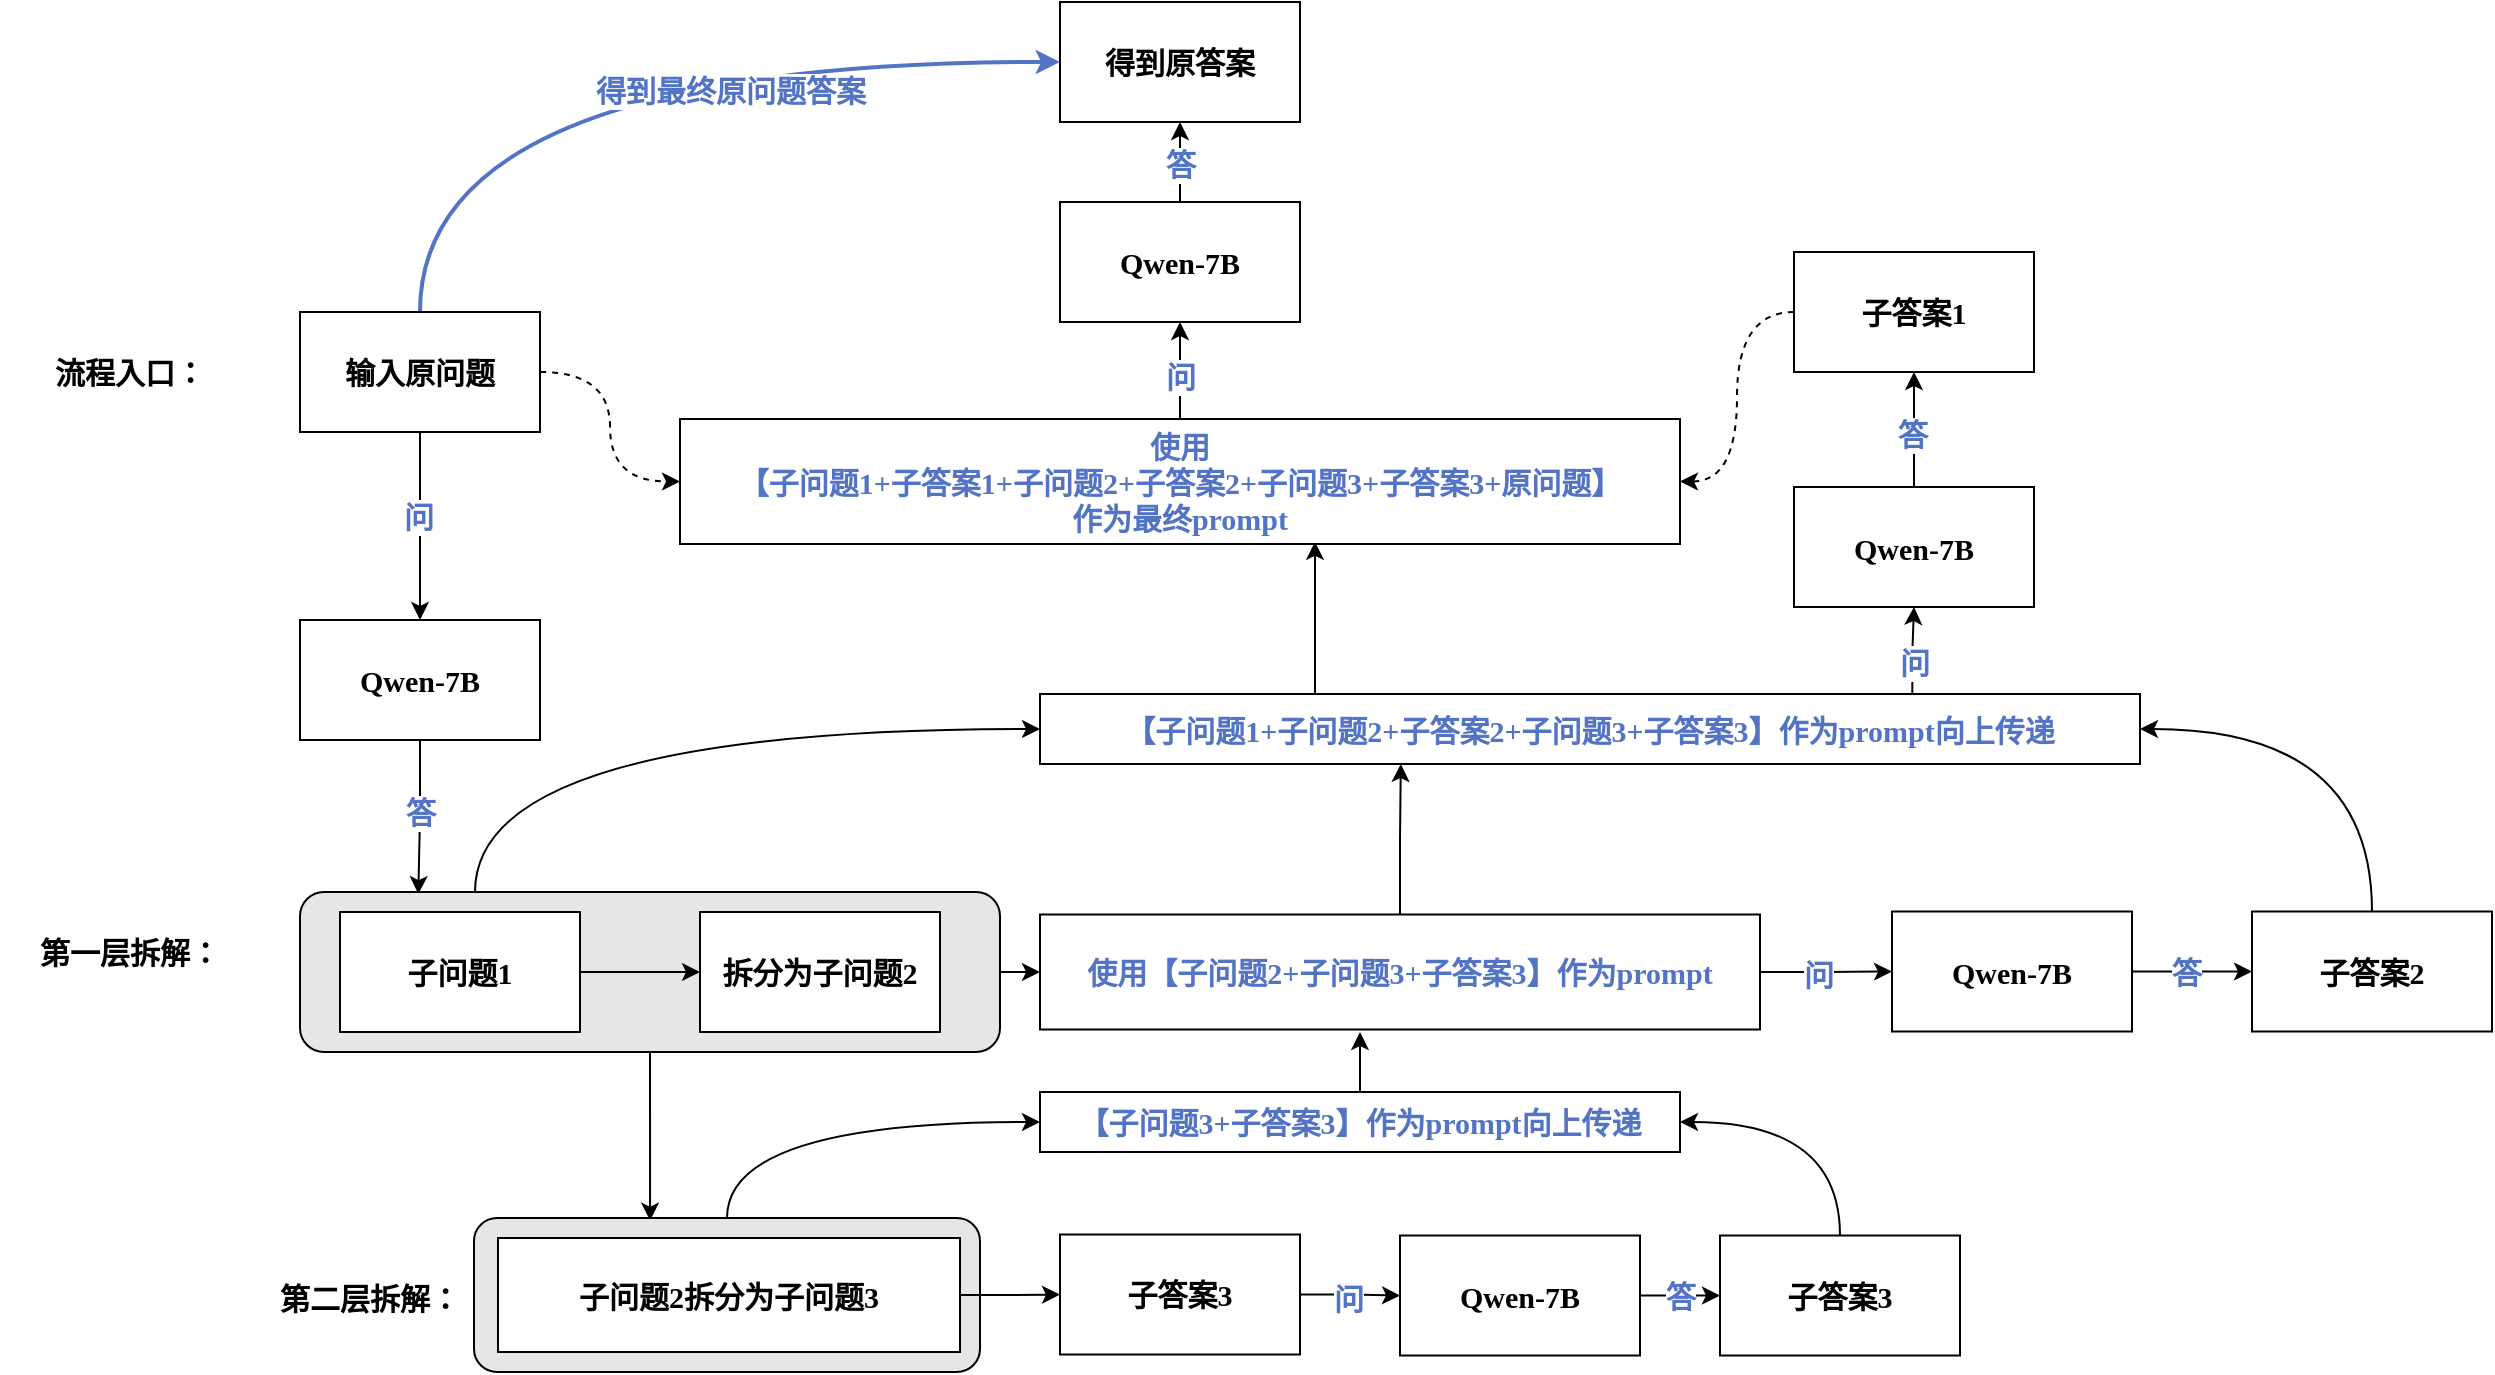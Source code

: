<mxfile version="23.1.1" type="github">
  <diagram name="Page-1" id="c7558073-3199-34d8-9f00-42111426c3f3">
    <mxGraphModel dx="2633" dy="706" grid="1" gridSize="10" guides="1" tooltips="1" connect="1" arrows="1" fold="1" page="1" pageScale="1" pageWidth="826" pageHeight="1169" background="none" math="0" shadow="0">
      <root>
        <mxCell id="0" />
        <mxCell id="1" parent="0" />
        <mxCell id="9e882PETM-GQ6MXl8-cD-100" style="edgeStyle=orthogonalEdgeStyle;rounded=0;orthogonalLoop=1;jettySize=auto;html=1;entryX=0.5;entryY=0;entryDx=0;entryDy=0;fontSize=15;" parent="1" source="9e882PETM-GQ6MXl8-cD-97" target="9e882PETM-GQ6MXl8-cD-99" edge="1">
          <mxGeometry relative="1" as="geometry" />
        </mxCell>
        <mxCell id="9e882PETM-GQ6MXl8-cD-101" value="&lt;font style=&quot;font-size: 15px;&quot;&gt;&lt;b style=&quot;font-size: 15px;&quot;&gt;问&lt;/b&gt;&lt;/font&gt;" style="edgeLabel;html=1;align=center;verticalAlign=middle;resizable=0;points=[];fontSize=15;fontColor=#5374c5;" parent="9e882PETM-GQ6MXl8-cD-100" vertex="1" connectable="0">
          <mxGeometry x="-0.12" y="-1" relative="1" as="geometry">
            <mxPoint as="offset" />
          </mxGeometry>
        </mxCell>
        <mxCell id="9e882PETM-GQ6MXl8-cD-145" style="edgeStyle=orthogonalEdgeStyle;rounded=0;orthogonalLoop=1;jettySize=auto;html=1;exitX=1;exitY=0.5;exitDx=0;exitDy=0;entryX=0;entryY=0.5;entryDx=0;entryDy=0;curved=1;dashed=1;fontSize=15;" parent="1" source="9e882PETM-GQ6MXl8-cD-97" target="9e882PETM-GQ6MXl8-cD-144" edge="1">
          <mxGeometry relative="1" as="geometry" />
        </mxCell>
        <mxCell id="9e882PETM-GQ6MXl8-cD-158" style="edgeStyle=orthogonalEdgeStyle;rounded=0;orthogonalLoop=1;jettySize=auto;html=1;exitX=0.5;exitY=0;exitDx=0;exitDy=0;entryX=0;entryY=0.5;entryDx=0;entryDy=0;curved=1;strokeColor=#5374c5;strokeWidth=2;fontSize=15;" parent="1" source="9e882PETM-GQ6MXl8-cD-97" target="9e882PETM-GQ6MXl8-cD-155" edge="1">
          <mxGeometry relative="1" as="geometry" />
        </mxCell>
        <mxCell id="9e882PETM-GQ6MXl8-cD-159" value="&lt;font style=&quot;font-size: 15px;&quot;&gt;得到最终原问题答案&lt;/font&gt;" style="edgeLabel;html=1;align=center;verticalAlign=middle;resizable=0;points=[];fontSize=15;fontColor=#5374c5;fontFamily=Helvetica;fontStyle=1" parent="9e882PETM-GQ6MXl8-cD-158" vertex="1" connectable="0">
          <mxGeometry x="0.258" y="-14" relative="1" as="geometry">
            <mxPoint as="offset" />
          </mxGeometry>
        </mxCell>
        <mxCell id="9e882PETM-GQ6MXl8-cD-97" value="&lt;font style=&quot;font-size: 15px;&quot;&gt;&lt;span style=&quot;font-size: 15px;&quot;&gt;输入原问题&lt;/span&gt;&lt;/font&gt;" style="rounded=0;whiteSpace=wrap;html=1;fontSize=15;fontFamily=STSong;fontStyle=1" parent="1" vertex="1">
          <mxGeometry x="-150" y="390" width="120" height="60" as="geometry" />
        </mxCell>
        <mxCell id="9e882PETM-GQ6MXl8-cD-98" value="&lt;b style=&quot;font-size: 15px;&quot;&gt;&lt;font style=&quot;font-size: 15px;&quot;&gt;流程入口：&lt;/font&gt;&lt;/b&gt;" style="text;html=1;strokeColor=none;fillColor=none;align=center;verticalAlign=middle;whiteSpace=wrap;rounded=0;fontSize=15;" parent="1" vertex="1">
          <mxGeometry x="-280" y="408.75" width="90" height="22.5" as="geometry" />
        </mxCell>
        <mxCell id="9e882PETM-GQ6MXl8-cD-113" style="edgeStyle=orthogonalEdgeStyle;rounded=0;orthogonalLoop=1;jettySize=auto;html=1;exitX=0.5;exitY=1;exitDx=0;exitDy=0;entryX=0.169;entryY=0.013;entryDx=0;entryDy=0;entryPerimeter=0;fontSize=15;" parent="1" source="9e882PETM-GQ6MXl8-cD-99" target="9e882PETM-GQ6MXl8-cD-109" edge="1">
          <mxGeometry relative="1" as="geometry" />
        </mxCell>
        <mxCell id="9e882PETM-GQ6MXl8-cD-114" value="&lt;b style=&quot;border-color: var(--border-color); font-size: 15px;&quot;&gt;答&lt;/b&gt;" style="edgeLabel;html=1;align=center;verticalAlign=middle;resizable=0;points=[];fontSize=15;fontColor=#5374c5;" parent="9e882PETM-GQ6MXl8-cD-113" vertex="1" connectable="0">
          <mxGeometry x="-0.088" relative="1" as="geometry">
            <mxPoint as="offset" />
          </mxGeometry>
        </mxCell>
        <mxCell id="9e882PETM-GQ6MXl8-cD-99" value="&lt;font style=&quot;font-size: 15px;&quot;&gt;&lt;span style=&quot;font-size: 15px;&quot;&gt;Qwen-7B&lt;br style=&quot;font-size: 15px;&quot;&gt;&lt;/span&gt;&lt;/font&gt;" style="rounded=0;whiteSpace=wrap;html=1;fontSize=15;fontFamily=STSong;fontStyle=1" parent="1" vertex="1">
          <mxGeometry x="-150" y="544" width="120" height="60" as="geometry" />
        </mxCell>
        <mxCell id="9e882PETM-GQ6MXl8-cD-102" value="&lt;b style=&quot;font-size: 15px;&quot;&gt;&lt;font style=&quot;font-size: 15px;&quot;&gt;第一层拆解：&lt;/font&gt;&lt;/b&gt;" style="text;html=1;strokeColor=none;fillColor=none;align=center;verticalAlign=middle;whiteSpace=wrap;rounded=0;fontSize=15;" parent="1" vertex="1">
          <mxGeometry x="-300" y="700" width="130" height="20" as="geometry" />
        </mxCell>
        <mxCell id="9e882PETM-GQ6MXl8-cD-116" style="edgeStyle=orthogonalEdgeStyle;rounded=1;orthogonalLoop=1;jettySize=auto;html=1;exitX=0.25;exitY=0;exitDx=0;exitDy=0;entryX=0;entryY=0.5;entryDx=0;entryDy=0;curved=1;fontSize=15;" parent="1" source="9e882PETM-GQ6MXl8-cD-109" target="9e882PETM-GQ6MXl8-cD-115" edge="1">
          <mxGeometry relative="1" as="geometry" />
        </mxCell>
        <mxCell id="9e882PETM-GQ6MXl8-cD-118" style="edgeStyle=orthogonalEdgeStyle;rounded=0;orthogonalLoop=1;jettySize=auto;html=1;exitX=1;exitY=0.5;exitDx=0;exitDy=0;entryX=0;entryY=0.5;entryDx=0;entryDy=0;fontSize=15;" parent="1" source="9e882PETM-GQ6MXl8-cD-109" target="9e882PETM-GQ6MXl8-cD-117" edge="1">
          <mxGeometry relative="1" as="geometry" />
        </mxCell>
        <mxCell id="9e882PETM-GQ6MXl8-cD-143" style="edgeStyle=orthogonalEdgeStyle;rounded=0;orthogonalLoop=1;jettySize=auto;html=1;exitX=0.5;exitY=1;exitDx=0;exitDy=0;entryX=0.348;entryY=0.017;entryDx=0;entryDy=0;entryPerimeter=0;fontSize=15;" parent="1" source="9e882PETM-GQ6MXl8-cD-109" target="9e882PETM-GQ6MXl8-cD-127" edge="1">
          <mxGeometry relative="1" as="geometry" />
        </mxCell>
        <mxCell id="9e882PETM-GQ6MXl8-cD-109" value="" style="rounded=1;whiteSpace=wrap;html=1;fontSize=15;fillColor=#E6E6E6;" parent="1" vertex="1">
          <mxGeometry x="-150" y="680" width="350" height="80" as="geometry" />
        </mxCell>
        <mxCell id="9e882PETM-GQ6MXl8-cD-112" style="edgeStyle=orthogonalEdgeStyle;rounded=0;orthogonalLoop=1;jettySize=auto;html=1;exitX=1;exitY=0.5;exitDx=0;exitDy=0;entryX=0;entryY=0.5;entryDx=0;entryDy=0;fontSize=15;" parent="1" source="9e882PETM-GQ6MXl8-cD-110" target="9e882PETM-GQ6MXl8-cD-111" edge="1">
          <mxGeometry relative="1" as="geometry" />
        </mxCell>
        <mxCell id="9e882PETM-GQ6MXl8-cD-110" value="&lt;font style=&quot;font-size: 15px;&quot;&gt;&lt;span style=&quot;font-size: 15px;&quot;&gt;子问题1&lt;/span&gt;&lt;/font&gt;" style="rounded=0;whiteSpace=wrap;html=1;fontSize=15;fontFamily=STSong;fontStyle=1" parent="1" vertex="1">
          <mxGeometry x="-130" y="690" width="120" height="60" as="geometry" />
        </mxCell>
        <mxCell id="9e882PETM-GQ6MXl8-cD-111" value="&lt;font style=&quot;font-size: 15px;&quot;&gt;&lt;span style=&quot;font-size: 15px;&quot;&gt;拆分为子问题2&lt;/span&gt;&lt;/font&gt;" style="rounded=0;whiteSpace=wrap;html=1;fontSize=15;fontFamily=STSong;fontStyle=1" parent="1" vertex="1">
          <mxGeometry x="50" y="690" width="120" height="60" as="geometry" />
        </mxCell>
        <mxCell id="9e882PETM-GQ6MXl8-cD-148" style="edgeStyle=orthogonalEdgeStyle;rounded=0;orthogonalLoop=1;jettySize=auto;html=1;exitX=0.793;exitY=0.034;exitDx=0;exitDy=0;entryX=0.5;entryY=1;entryDx=0;entryDy=0;fontSize=15;exitPerimeter=0;" parent="1" source="9e882PETM-GQ6MXl8-cD-115" target="9e882PETM-GQ6MXl8-cD-147" edge="1">
          <mxGeometry relative="1" as="geometry" />
        </mxCell>
        <mxCell id="9e882PETM-GQ6MXl8-cD-151" value="&lt;b style=&quot;border-color: var(--border-color); font-size: 15px;&quot;&gt;问&lt;/b&gt;" style="edgeLabel;html=1;align=center;verticalAlign=middle;resizable=0;points=[];fontSize=15;fontColor=#5374c5;" parent="9e882PETM-GQ6MXl8-cD-148" vertex="1" connectable="0">
          <mxGeometry x="-0.225" relative="1" as="geometry">
            <mxPoint x="1" as="offset" />
          </mxGeometry>
        </mxCell>
        <mxCell id="9e882PETM-GQ6MXl8-cD-163" style="edgeStyle=orthogonalEdgeStyle;rounded=0;orthogonalLoop=1;jettySize=auto;html=1;exitX=0.25;exitY=0;exitDx=0;exitDy=0;entryX=0.635;entryY=0.983;entryDx=0;entryDy=0;entryPerimeter=0;fontSize=15;" parent="1" source="9e882PETM-GQ6MXl8-cD-115" target="9e882PETM-GQ6MXl8-cD-144" edge="1">
          <mxGeometry relative="1" as="geometry" />
        </mxCell>
        <mxCell id="9e882PETM-GQ6MXl8-cD-115" value="&lt;span style=&quot;font-size: 15px;&quot;&gt;&lt;span style=&quot;font-size: 15px;&quot;&gt;&lt;font style=&quot;font-size: 15px;&quot;&gt;【子问题1+子问题2+子答案2+子问题3+子答案3】作为prompt向上传递&lt;/font&gt;&lt;/span&gt;&lt;/span&gt;" style="rounded=0;whiteSpace=wrap;html=1;fontSize=15;fontColor=#5374c5;fontStyle=1;fontFamily=STSong;" parent="1" vertex="1">
          <mxGeometry x="220" y="581" width="550" height="35" as="geometry" />
        </mxCell>
        <mxCell id="9e882PETM-GQ6MXl8-cD-120" value="z" style="edgeStyle=orthogonalEdgeStyle;rounded=0;orthogonalLoop=1;jettySize=auto;html=1;exitX=1;exitY=0.5;exitDx=0;exitDy=0;entryX=0;entryY=0.5;entryDx=0;entryDy=0;fontSize=15;" parent="1" source="9e882PETM-GQ6MXl8-cD-117" target="9e882PETM-GQ6MXl8-cD-119" edge="1">
          <mxGeometry relative="1" as="geometry" />
        </mxCell>
        <mxCell id="9e882PETM-GQ6MXl8-cD-121" value="&lt;b style=&quot;border-color: var(--border-color); font-size: 15px;&quot;&gt;问&lt;/b&gt;" style="edgeLabel;html=1;align=center;verticalAlign=middle;resizable=0;points=[];fontSize=15;fontColor=#5374c5;" parent="9e882PETM-GQ6MXl8-cD-120" vertex="1" connectable="0">
          <mxGeometry x="-0.144" y="-1" relative="1" as="geometry">
            <mxPoint as="offset" />
          </mxGeometry>
        </mxCell>
        <mxCell id="9e882PETM-GQ6MXl8-cD-124" style="edgeStyle=orthogonalEdgeStyle;rounded=0;orthogonalLoop=1;jettySize=auto;html=1;exitX=0.5;exitY=0;exitDx=0;exitDy=0;entryX=0.328;entryY=1;entryDx=0;entryDy=0;entryPerimeter=0;fontSize=15;" parent="1" source="9e882PETM-GQ6MXl8-cD-117" target="9e882PETM-GQ6MXl8-cD-115" edge="1">
          <mxGeometry relative="1" as="geometry" />
        </mxCell>
        <mxCell id="9e882PETM-GQ6MXl8-cD-117" value="&lt;span style=&quot;font-size: 15px;&quot;&gt;&lt;span style=&quot;font-size: 15px;&quot;&gt;&lt;font style=&quot;font-size: 15px;&quot;&gt;使用【子问题2+子问题3+子答案3】作为prompt&lt;/font&gt;&lt;/span&gt;&lt;/span&gt;" style="rounded=0;whiteSpace=wrap;html=1;fontSize=15;fontColor=#5374c5;fontStyle=1;fontFamily=STSong;" parent="1" vertex="1">
          <mxGeometry x="220" y="691.25" width="360" height="57.5" as="geometry" />
        </mxCell>
        <mxCell id="9e882PETM-GQ6MXl8-cD-123" style="edgeStyle=orthogonalEdgeStyle;rounded=0;orthogonalLoop=1;jettySize=auto;html=1;exitX=1;exitY=0.5;exitDx=0;exitDy=0;entryX=0;entryY=0.5;entryDx=0;entryDy=0;fontSize=15;" parent="1" source="9e882PETM-GQ6MXl8-cD-119" target="9e882PETM-GQ6MXl8-cD-122" edge="1">
          <mxGeometry relative="1" as="geometry" />
        </mxCell>
        <mxCell id="9e882PETM-GQ6MXl8-cD-126" value="&lt;b style=&quot;border-color: var(--border-color); font-size: 15px;&quot;&gt;答&lt;/b&gt;" style="edgeLabel;html=1;align=center;verticalAlign=middle;resizable=0;points=[];fontSize=15;fontColor=#5374c5;" parent="9e882PETM-GQ6MXl8-cD-123" vertex="1" connectable="0">
          <mxGeometry x="-0.122" relative="1" as="geometry">
            <mxPoint as="offset" />
          </mxGeometry>
        </mxCell>
        <mxCell id="9e882PETM-GQ6MXl8-cD-119" value="&lt;span style=&quot;border-color: var(--border-color); font-size: 15px;&quot;&gt;Qwen-7B&lt;/span&gt;" style="rounded=0;whiteSpace=wrap;html=1;fontSize=15;fontFamily=STSong;fontStyle=1" parent="1" vertex="1">
          <mxGeometry x="646" y="689.75" width="120" height="60" as="geometry" />
        </mxCell>
        <mxCell id="9e882PETM-GQ6MXl8-cD-125" style="edgeStyle=orthogonalEdgeStyle;rounded=0;orthogonalLoop=1;jettySize=auto;html=1;exitX=0.5;exitY=0;exitDx=0;exitDy=0;entryX=1;entryY=0.5;entryDx=0;entryDy=0;curved=1;fontSize=15;" parent="1" source="9e882PETM-GQ6MXl8-cD-122" target="9e882PETM-GQ6MXl8-cD-115" edge="1">
          <mxGeometry relative="1" as="geometry" />
        </mxCell>
        <mxCell id="9e882PETM-GQ6MXl8-cD-122" value="&lt;span style=&quot;font-size: 15px;&quot;&gt;&lt;span style=&quot;font-size: 15px;&quot;&gt;子答案2&lt;/span&gt;&lt;/span&gt;" style="rounded=0;whiteSpace=wrap;html=1;fontSize=15;fontStyle=1;fontFamily=STSong;" parent="1" vertex="1">
          <mxGeometry x="826" y="689.75" width="120" height="60" as="geometry" />
        </mxCell>
        <mxCell id="9e882PETM-GQ6MXl8-cD-132" style="edgeStyle=orthogonalEdgeStyle;rounded=0;orthogonalLoop=1;jettySize=auto;html=1;exitX=0.5;exitY=0;exitDx=0;exitDy=0;entryX=0;entryY=0.5;entryDx=0;entryDy=0;curved=1;fontSize=15;" parent="1" source="9e882PETM-GQ6MXl8-cD-127" target="9e882PETM-GQ6MXl8-cD-130" edge="1">
          <mxGeometry relative="1" as="geometry" />
        </mxCell>
        <mxCell id="9e882PETM-GQ6MXl8-cD-127" value="" style="rounded=1;whiteSpace=wrap;html=1;fontSize=15;fillColor=#E6E6E6;" parent="1" vertex="1">
          <mxGeometry x="-63" y="843" width="253" height="77" as="geometry" />
        </mxCell>
        <mxCell id="9e882PETM-GQ6MXl8-cD-128" value="&lt;b style=&quot;font-size: 15px;&quot;&gt;&lt;font style=&quot;font-size: 15px;&quot;&gt;第二层拆解：&lt;/font&gt;&lt;/b&gt;" style="text;html=1;strokeColor=none;fillColor=none;align=center;verticalAlign=middle;whiteSpace=wrap;rounded=0;fontSize=15;" parent="1" vertex="1">
          <mxGeometry x="-180" y="873" width="130" height="20" as="geometry" />
        </mxCell>
        <mxCell id="9e882PETM-GQ6MXl8-cD-131" style="edgeStyle=orthogonalEdgeStyle;rounded=0;orthogonalLoop=1;jettySize=auto;html=1;exitX=0.5;exitY=0;exitDx=0;exitDy=0;fontSize=15;" parent="1" source="9e882PETM-GQ6MXl8-cD-130" edge="1">
          <mxGeometry relative="1" as="geometry">
            <mxPoint x="380" y="750" as="targetPoint" />
          </mxGeometry>
        </mxCell>
        <mxCell id="9e882PETM-GQ6MXl8-cD-130" value="&lt;span style=&quot;font-size: 15px;&quot;&gt;&lt;span style=&quot;font-size: 15px;&quot;&gt;&lt;font style=&quot;font-size: 15px;&quot;&gt;【子问题3+子答案3】作为prompt向上传递&lt;/font&gt;&lt;/span&gt;&lt;/span&gt;" style="rounded=0;whiteSpace=wrap;html=1;fontSize=15;fontColor=#5374c5;fontFamily=STSong;fontStyle=1" parent="1" vertex="1">
          <mxGeometry x="220" y="780" width="320" height="30" as="geometry" />
        </mxCell>
        <mxCell id="9e882PETM-GQ6MXl8-cD-137" value="" style="edgeStyle=orthogonalEdgeStyle;rounded=0;orthogonalLoop=1;jettySize=auto;html=1;fontSize=15;" parent="1" source="9e882PETM-GQ6MXl8-cD-133" target="9e882PETM-GQ6MXl8-cD-134" edge="1">
          <mxGeometry relative="1" as="geometry" />
        </mxCell>
        <mxCell id="9e882PETM-GQ6MXl8-cD-133" value="&lt;font style=&quot;font-size: 15px;&quot;&gt;&lt;span style=&quot;font-size: 15px;&quot;&gt;子问题2拆分为子问题3&lt;/span&gt;&lt;/font&gt;" style="rounded=0;whiteSpace=wrap;html=1;fontSize=15;fontFamily=STSong;fontStyle=1" parent="1" vertex="1">
          <mxGeometry x="-51" y="853" width="231" height="57" as="geometry" />
        </mxCell>
        <mxCell id="9e882PETM-GQ6MXl8-cD-138" value="" style="edgeStyle=orthogonalEdgeStyle;rounded=0;orthogonalLoop=1;jettySize=auto;html=1;fontSize=15;" parent="1" source="9e882PETM-GQ6MXl8-cD-134" target="9e882PETM-GQ6MXl8-cD-135" edge="1">
          <mxGeometry relative="1" as="geometry" />
        </mxCell>
        <mxCell id="9e882PETM-GQ6MXl8-cD-141" value="&lt;b style=&quot;border-color: var(--border-color); font-size: 15px;&quot;&gt;问&lt;/b&gt;" style="edgeLabel;html=1;align=center;verticalAlign=middle;resizable=0;points=[];fontSize=15;fontColor=#5374c5;" parent="9e882PETM-GQ6MXl8-cD-138" vertex="1" connectable="0">
          <mxGeometry x="-0.05" y="-1" relative="1" as="geometry">
            <mxPoint as="offset" />
          </mxGeometry>
        </mxCell>
        <mxCell id="9e882PETM-GQ6MXl8-cD-134" value="&lt;span style=&quot;font-size: 15px;&quot;&gt;&lt;span style=&quot;font-size: 15px;&quot;&gt;子答案3&lt;/span&gt;&lt;/span&gt;" style="rounded=0;whiteSpace=wrap;html=1;fontSize=15;fontStyle=1;fontFamily=STSong;" parent="1" vertex="1">
          <mxGeometry x="230" y="851.25" width="120" height="60" as="geometry" />
        </mxCell>
        <mxCell id="9e882PETM-GQ6MXl8-cD-139" value="&lt;b style=&quot;border-color: var(--border-color); font-size: 15px;&quot;&gt;答&lt;/b&gt;" style="edgeStyle=orthogonalEdgeStyle;rounded=0;orthogonalLoop=1;jettySize=auto;html=1;fontSize=15;fontColor=#5374c5;" parent="1" source="9e882PETM-GQ6MXl8-cD-135" target="9e882PETM-GQ6MXl8-cD-136" edge="1">
          <mxGeometry relative="1" as="geometry" />
        </mxCell>
        <mxCell id="9e882PETM-GQ6MXl8-cD-135" value="&lt;span style=&quot;border-color: var(--border-color); font-size: 15px;&quot;&gt;Qwen-7B&lt;/span&gt;" style="rounded=0;whiteSpace=wrap;html=1;fontSize=15;fontStyle=1;fontFamily=STSong;" parent="1" vertex="1">
          <mxGeometry x="400" y="851.75" width="120" height="60" as="geometry" />
        </mxCell>
        <mxCell id="9e882PETM-GQ6MXl8-cD-142" style="edgeStyle=orthogonalEdgeStyle;rounded=0;orthogonalLoop=1;jettySize=auto;html=1;exitX=0.5;exitY=0;exitDx=0;exitDy=0;entryX=1;entryY=0.5;entryDx=0;entryDy=0;curved=1;fontSize=15;" parent="1" source="9e882PETM-GQ6MXl8-cD-136" target="9e882PETM-GQ6MXl8-cD-130" edge="1">
          <mxGeometry relative="1" as="geometry" />
        </mxCell>
        <mxCell id="9e882PETM-GQ6MXl8-cD-136" value="&lt;span style=&quot;font-size: 15px;&quot;&gt;&lt;span style=&quot;font-size: 15px;&quot;&gt;子答案3&lt;/span&gt;&lt;/span&gt;" style="rounded=0;whiteSpace=wrap;html=1;fontSize=15;fontFamily=STSong;fontStyle=1" parent="1" vertex="1">
          <mxGeometry x="560" y="851.75" width="120" height="60" as="geometry" />
        </mxCell>
        <mxCell id="9e882PETM-GQ6MXl8-cD-156" style="edgeStyle=orthogonalEdgeStyle;rounded=0;orthogonalLoop=1;jettySize=auto;html=1;exitX=0.5;exitY=0;exitDx=0;exitDy=0;entryX=0.5;entryY=1;entryDx=0;entryDy=0;fontSize=15;" parent="1" source="9e882PETM-GQ6MXl8-cD-144" target="9e882PETM-GQ6MXl8-cD-154" edge="1">
          <mxGeometry relative="1" as="geometry" />
        </mxCell>
        <mxCell id="9e882PETM-GQ6MXl8-cD-160" value="&lt;b style=&quot;border-color: var(--border-color); font-size: 15px;&quot;&gt;问&lt;/b&gt;" style="edgeLabel;html=1;align=center;verticalAlign=middle;resizable=0;points=[];fontSize=15;fontColor=#5374c5;" parent="9e882PETM-GQ6MXl8-cD-156" vertex="1" connectable="0">
          <mxGeometry x="-0.111" relative="1" as="geometry">
            <mxPoint as="offset" />
          </mxGeometry>
        </mxCell>
        <mxCell id="9e882PETM-GQ6MXl8-cD-144" value="&lt;span style=&quot;font-size: 15px;&quot;&gt;&lt;span style=&quot;font-size: 15px;&quot;&gt;&lt;font style=&quot;font-size: 15px;&quot;&gt;使用&lt;br style=&quot;font-size: 15px;&quot;&gt;【子问题1+子答案1+子问题2+子答案2+子问题3+子答案3+原问题】&lt;br style=&quot;font-size: 15px;&quot;&gt;作为最终prompt&lt;/font&gt;&lt;/span&gt;&lt;/span&gt;" style="rounded=0;whiteSpace=wrap;html=1;fontSize=15;fontColor=#5374c5;fontFamily=STSong;fontStyle=1" parent="1" vertex="1">
          <mxGeometry x="40" y="443.5" width="500" height="62.5" as="geometry" />
        </mxCell>
        <mxCell id="9e882PETM-GQ6MXl8-cD-150" value="" style="edgeStyle=orthogonalEdgeStyle;rounded=0;orthogonalLoop=1;jettySize=auto;html=1;fontSize=15;" parent="1" source="9e882PETM-GQ6MXl8-cD-147" target="9e882PETM-GQ6MXl8-cD-149" edge="1">
          <mxGeometry relative="1" as="geometry" />
        </mxCell>
        <mxCell id="9e882PETM-GQ6MXl8-cD-152" value="&lt;b style=&quot;border-color: var(--border-color); font-size: 15px;&quot;&gt;&lt;font color=&quot;#5374c5&quot;&gt;答&lt;/font&gt;&lt;/b&gt;" style="edgeLabel;html=1;align=center;verticalAlign=middle;resizable=0;points=[];fontSize=15;" parent="9e882PETM-GQ6MXl8-cD-150" vertex="1" connectable="0">
          <mxGeometry x="-0.055" y="1" relative="1" as="geometry">
            <mxPoint as="offset" />
          </mxGeometry>
        </mxCell>
        <mxCell id="9e882PETM-GQ6MXl8-cD-147" value="&lt;span style=&quot;border-color: var(--border-color); font-size: 15px;&quot;&gt;Qwen-7B&lt;/span&gt;" style="rounded=0;whiteSpace=wrap;html=1;fontSize=15;fontFamily=STSong;fontStyle=1" parent="1" vertex="1">
          <mxGeometry x="597" y="477.5" width="120" height="60" as="geometry" />
        </mxCell>
        <mxCell id="9e882PETM-GQ6MXl8-cD-153" style="edgeStyle=orthogonalEdgeStyle;rounded=0;orthogonalLoop=1;jettySize=auto;html=1;exitX=0;exitY=0.5;exitDx=0;exitDy=0;entryX=1;entryY=0.5;entryDx=0;entryDy=0;curved=1;dashed=1;fontSize=15;" parent="1" source="9e882PETM-GQ6MXl8-cD-149" target="9e882PETM-GQ6MXl8-cD-144" edge="1">
          <mxGeometry relative="1" as="geometry" />
        </mxCell>
        <mxCell id="9e882PETM-GQ6MXl8-cD-149" value="&lt;span style=&quot;font-size: 15px;&quot;&gt;&lt;span style=&quot;font-size: 15px;&quot;&gt;子答案1&lt;/span&gt;&lt;/span&gt;" style="rounded=0;whiteSpace=wrap;html=1;fontSize=15;fontFamily=STSong;fontStyle=1" parent="1" vertex="1">
          <mxGeometry x="597" y="360" width="120" height="60" as="geometry" />
        </mxCell>
        <mxCell id="9e882PETM-GQ6MXl8-cD-157" style="edgeStyle=orthogonalEdgeStyle;rounded=0;orthogonalLoop=1;jettySize=auto;html=1;entryX=0.5;entryY=1;entryDx=0;entryDy=0;fontSize=15;" parent="1" source="9e882PETM-GQ6MXl8-cD-154" target="9e882PETM-GQ6MXl8-cD-155" edge="1">
          <mxGeometry relative="1" as="geometry" />
        </mxCell>
        <mxCell id="9e882PETM-GQ6MXl8-cD-161" value="&lt;b style=&quot;border-color: var(--border-color); font-size: 15px;&quot;&gt;答&lt;/b&gt;" style="edgeLabel;html=1;align=center;verticalAlign=middle;resizable=0;points=[];fontSize=15;fontColor=#5374c5;" parent="9e882PETM-GQ6MXl8-cD-157" vertex="1" connectable="0">
          <mxGeometry x="-0.017" relative="1" as="geometry">
            <mxPoint as="offset" />
          </mxGeometry>
        </mxCell>
        <mxCell id="9e882PETM-GQ6MXl8-cD-154" value="&lt;span style=&quot;border-color: var(--border-color); font-size: 15px;&quot;&gt;Qwen-7B&lt;/span&gt;" style="rounded=0;whiteSpace=wrap;html=1;fontSize=15;fontFamily=STSong;fontStyle=1" parent="1" vertex="1">
          <mxGeometry x="230" y="335" width="120" height="60" as="geometry" />
        </mxCell>
        <mxCell id="9e882PETM-GQ6MXl8-cD-155" value="&lt;span style=&quot;font-size: 15px;&quot;&gt;&lt;span style=&quot;font-size: 15px;&quot;&gt;得到原答案&lt;/span&gt;&lt;/span&gt;" style="rounded=0;whiteSpace=wrap;html=1;fontSize=15;fontFamily=STSong;fontStyle=1" parent="1" vertex="1">
          <mxGeometry x="230" y="235" width="120" height="60" as="geometry" />
        </mxCell>
      </root>
    </mxGraphModel>
  </diagram>
</mxfile>
